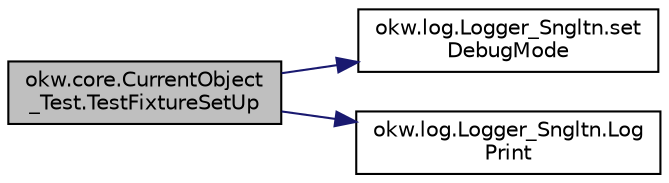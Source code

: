 digraph "okw.core.CurrentObject_Test.TestFixtureSetUp"
{
 // INTERACTIVE_SVG=YES
 // LATEX_PDF_SIZE
  edge [fontname="Helvetica",fontsize="10",labelfontname="Helvetica",labelfontsize="10"];
  node [fontname="Helvetica",fontsize="10",shape=record];
  rankdir="LR";
  Node411 [label="okw.core.CurrentObject\l_Test.TestFixtureSetUp",height=0.2,width=0.4,color="black", fillcolor="grey75", style="filled", fontcolor="black",tooltip="Ziel des TestFixturesetup: Startbedingung für alle Testfälle herstellen."];
  Node411 -> Node412 [color="midnightblue",fontsize="10",style="solid",fontname="Helvetica"];
  Node412 [label="okw.log.Logger_Sngltn.set\lDebugMode",height=0.2,width=0.4,color="black", fillcolor="white", style="filled",URL="$classokw_1_1log_1_1_logger___sngltn.html#a6796ba5135984457b710934c2d2f18b6",tooltip="setDebugMode:"];
  Node411 -> Node413 [color="midnightblue",fontsize="10",style="solid",fontname="Helvetica"];
  Node413 [label="okw.log.Logger_Sngltn.Log\lPrint",height=0.2,width=0.4,color="black", fillcolor="white", style="filled",URL="$classokw_1_1log_1_1_logger___sngltn.html#a8ebceaddd6cc6963ddb8e08c72ea808c",tooltip="LogPrint Function: Prints the values of expressions to the results file."];
}

